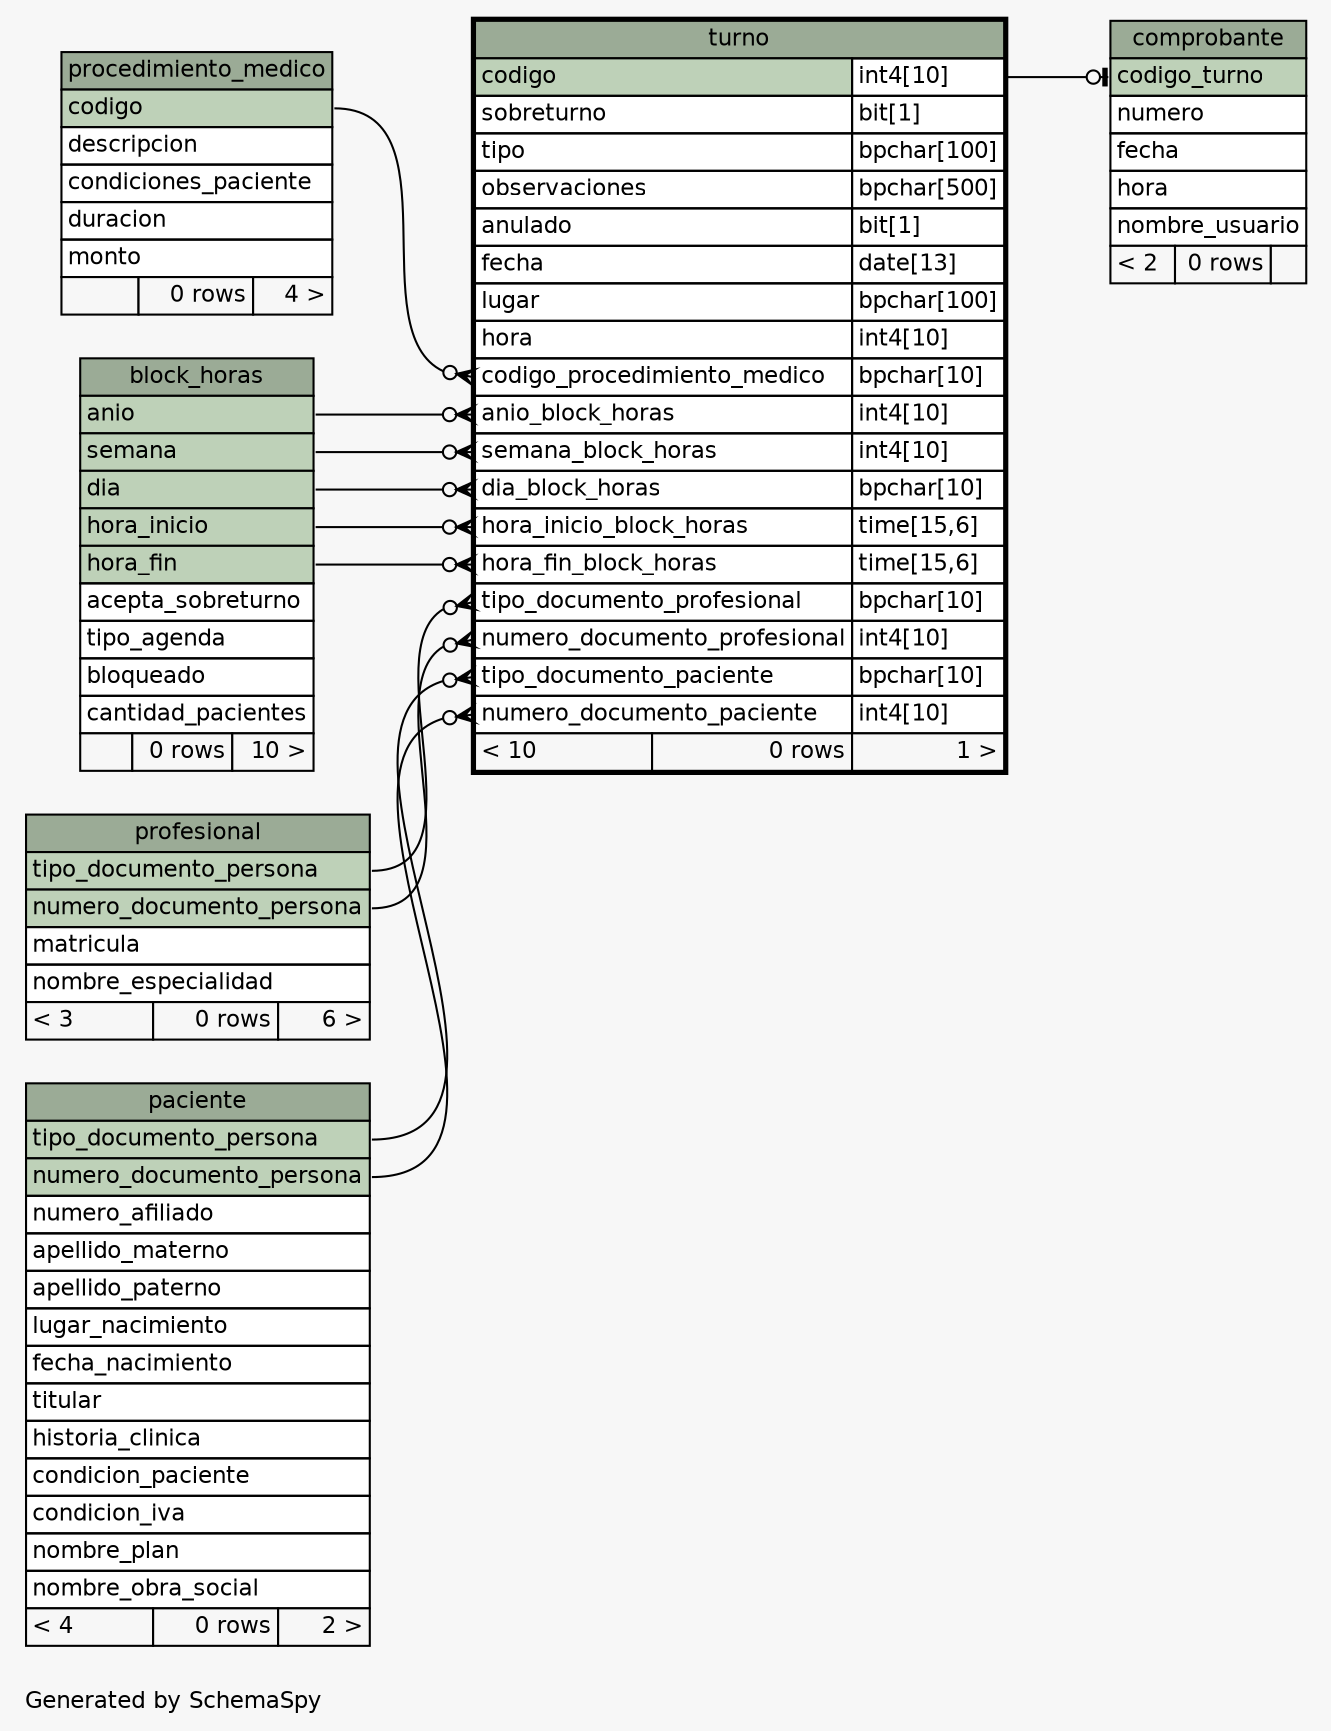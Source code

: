 // dot 2.26.3 on Linux 3.8.0-35-generic
// SchemaSpy rev 590
digraph "oneDegreeRelationshipsDiagram" {
  graph [
    rankdir="RL"
    bgcolor="#f7f7f7"
    label="\nGenerated by SchemaSpy"
    labeljust="l"
    nodesep="0.18"
    ranksep="0.46"
    fontname="Helvetica"
    fontsize="11"
  ];
  node [
    fontname="Helvetica"
    fontsize="11"
    shape="plaintext"
  ];
  edge [
    arrowsize="0.8"
  ];
  "comprobante":"codigo_turno":w -> "turno":"codigo.type":e [arrowhead=none dir=back arrowtail=teeodot];
  "turno":"anio_block_horas":w -> "block_horas":"anio":e [arrowhead=none dir=back arrowtail=crowodot];
  "turno":"codigo_procedimiento_medico":w -> "procedimiento_medico":"codigo":e [arrowhead=none dir=back arrowtail=crowodot];
  "turno":"dia_block_horas":w -> "block_horas":"dia":e [arrowhead=none dir=back arrowtail=crowodot];
  "turno":"hora_fin_block_horas":w -> "block_horas":"hora_fin":e [arrowhead=none dir=back arrowtail=crowodot];
  "turno":"hora_inicio_block_horas":w -> "block_horas":"hora_inicio":e [arrowhead=none dir=back arrowtail=crowodot];
  "turno":"numero_documento_paciente":w -> "paciente":"numero_documento_persona":e [arrowhead=none dir=back arrowtail=crowodot];
  "turno":"numero_documento_profesional":w -> "profesional":"numero_documento_persona":e [arrowhead=none dir=back arrowtail=crowodot];
  "turno":"semana_block_horas":w -> "block_horas":"semana":e [arrowhead=none dir=back arrowtail=crowodot];
  "turno":"tipo_documento_paciente":w -> "paciente":"tipo_documento_persona":e [arrowhead=none dir=back arrowtail=crowodot];
  "turno":"tipo_documento_profesional":w -> "profesional":"tipo_documento_persona":e [arrowhead=none dir=back arrowtail=crowodot];
  "block_horas" [
    label=<
    <TABLE BORDER="0" CELLBORDER="1" CELLSPACING="0" BGCOLOR="#ffffff">
      <TR><TD COLSPAN="3" BGCOLOR="#9bab96" ALIGN="CENTER">block_horas</TD></TR>
      <TR><TD PORT="anio" COLSPAN="3" BGCOLOR="#bed1b8" ALIGN="LEFT">anio</TD></TR>
      <TR><TD PORT="semana" COLSPAN="3" BGCOLOR="#bed1b8" ALIGN="LEFT">semana</TD></TR>
      <TR><TD PORT="dia" COLSPAN="3" BGCOLOR="#bed1b8" ALIGN="LEFT">dia</TD></TR>
      <TR><TD PORT="hora_inicio" COLSPAN="3" BGCOLOR="#bed1b8" ALIGN="LEFT">hora_inicio</TD></TR>
      <TR><TD PORT="hora_fin" COLSPAN="3" BGCOLOR="#bed1b8" ALIGN="LEFT">hora_fin</TD></TR>
      <TR><TD PORT="acepta_sobreturno" COLSPAN="3" ALIGN="LEFT">acepta_sobreturno</TD></TR>
      <TR><TD PORT="tipo_agenda" COLSPAN="3" ALIGN="LEFT">tipo_agenda</TD></TR>
      <TR><TD PORT="bloqueado" COLSPAN="3" ALIGN="LEFT">bloqueado</TD></TR>
      <TR><TD PORT="cantidad_pacientes" COLSPAN="3" ALIGN="LEFT">cantidad_pacientes</TD></TR>
      <TR><TD ALIGN="LEFT" BGCOLOR="#f7f7f7">  </TD><TD ALIGN="RIGHT" BGCOLOR="#f7f7f7">0 rows</TD><TD ALIGN="RIGHT" BGCOLOR="#f7f7f7">10 &gt;</TD></TR>
    </TABLE>>
    URL="block_horas.html"
    tooltip="block_horas"
  ];
  "comprobante" [
    label=<
    <TABLE BORDER="0" CELLBORDER="1" CELLSPACING="0" BGCOLOR="#ffffff">
      <TR><TD COLSPAN="3" BGCOLOR="#9bab96" ALIGN="CENTER">comprobante</TD></TR>
      <TR><TD PORT="codigo_turno" COLSPAN="3" BGCOLOR="#bed1b8" ALIGN="LEFT">codigo_turno</TD></TR>
      <TR><TD PORT="numero" COLSPAN="3" ALIGN="LEFT">numero</TD></TR>
      <TR><TD PORT="fecha" COLSPAN="3" ALIGN="LEFT">fecha</TD></TR>
      <TR><TD PORT="hora" COLSPAN="3" ALIGN="LEFT">hora</TD></TR>
      <TR><TD PORT="nombre_usuario" COLSPAN="3" ALIGN="LEFT">nombre_usuario</TD></TR>
      <TR><TD ALIGN="LEFT" BGCOLOR="#f7f7f7">&lt; 2</TD><TD ALIGN="RIGHT" BGCOLOR="#f7f7f7">0 rows</TD><TD ALIGN="RIGHT" BGCOLOR="#f7f7f7">  </TD></TR>
    </TABLE>>
    URL="comprobante.html"
    tooltip="comprobante"
  ];
  "paciente" [
    label=<
    <TABLE BORDER="0" CELLBORDER="1" CELLSPACING="0" BGCOLOR="#ffffff">
      <TR><TD COLSPAN="3" BGCOLOR="#9bab96" ALIGN="CENTER">paciente</TD></TR>
      <TR><TD PORT="tipo_documento_persona" COLSPAN="3" BGCOLOR="#bed1b8" ALIGN="LEFT">tipo_documento_persona</TD></TR>
      <TR><TD PORT="numero_documento_persona" COLSPAN="3" BGCOLOR="#bed1b8" ALIGN="LEFT">numero_documento_persona</TD></TR>
      <TR><TD PORT="numero_afiliado" COLSPAN="3" ALIGN="LEFT">numero_afiliado</TD></TR>
      <TR><TD PORT="apellido_materno" COLSPAN="3" ALIGN="LEFT">apellido_materno</TD></TR>
      <TR><TD PORT="apellido_paterno" COLSPAN="3" ALIGN="LEFT">apellido_paterno</TD></TR>
      <TR><TD PORT="lugar_nacimiento" COLSPAN="3" ALIGN="LEFT">lugar_nacimiento</TD></TR>
      <TR><TD PORT="fecha_nacimiento" COLSPAN="3" ALIGN="LEFT">fecha_nacimiento</TD></TR>
      <TR><TD PORT="titular" COLSPAN="3" ALIGN="LEFT">titular</TD></TR>
      <TR><TD PORT="historia_clinica" COLSPAN="3" ALIGN="LEFT">historia_clinica</TD></TR>
      <TR><TD PORT="condicion_paciente" COLSPAN="3" ALIGN="LEFT">condicion_paciente</TD></TR>
      <TR><TD PORT="condicion_iva" COLSPAN="3" ALIGN="LEFT">condicion_iva</TD></TR>
      <TR><TD PORT="nombre_plan" COLSPAN="3" ALIGN="LEFT">nombre_plan</TD></TR>
      <TR><TD PORT="nombre_obra_social" COLSPAN="3" ALIGN="LEFT">nombre_obra_social</TD></TR>
      <TR><TD ALIGN="LEFT" BGCOLOR="#f7f7f7">&lt; 4</TD><TD ALIGN="RIGHT" BGCOLOR="#f7f7f7">0 rows</TD><TD ALIGN="RIGHT" BGCOLOR="#f7f7f7">2 &gt;</TD></TR>
    </TABLE>>
    URL="paciente.html"
    tooltip="paciente"
  ];
  "procedimiento_medico" [
    label=<
    <TABLE BORDER="0" CELLBORDER="1" CELLSPACING="0" BGCOLOR="#ffffff">
      <TR><TD COLSPAN="3" BGCOLOR="#9bab96" ALIGN="CENTER">procedimiento_medico</TD></TR>
      <TR><TD PORT="codigo" COLSPAN="3" BGCOLOR="#bed1b8" ALIGN="LEFT">codigo</TD></TR>
      <TR><TD PORT="descripcion" COLSPAN="3" ALIGN="LEFT">descripcion</TD></TR>
      <TR><TD PORT="condiciones_paciente" COLSPAN="3" ALIGN="LEFT">condiciones_paciente</TD></TR>
      <TR><TD PORT="duracion" COLSPAN="3" ALIGN="LEFT">duracion</TD></TR>
      <TR><TD PORT="monto" COLSPAN="3" ALIGN="LEFT">monto</TD></TR>
      <TR><TD ALIGN="LEFT" BGCOLOR="#f7f7f7">  </TD><TD ALIGN="RIGHT" BGCOLOR="#f7f7f7">0 rows</TD><TD ALIGN="RIGHT" BGCOLOR="#f7f7f7">4 &gt;</TD></TR>
    </TABLE>>
    URL="procedimiento_medico.html"
    tooltip="procedimiento_medico"
  ];
  "profesional" [
    label=<
    <TABLE BORDER="0" CELLBORDER="1" CELLSPACING="0" BGCOLOR="#ffffff">
      <TR><TD COLSPAN="3" BGCOLOR="#9bab96" ALIGN="CENTER">profesional</TD></TR>
      <TR><TD PORT="tipo_documento_persona" COLSPAN="3" BGCOLOR="#bed1b8" ALIGN="LEFT">tipo_documento_persona</TD></TR>
      <TR><TD PORT="numero_documento_persona" COLSPAN="3" BGCOLOR="#bed1b8" ALIGN="LEFT">numero_documento_persona</TD></TR>
      <TR><TD PORT="matricula" COLSPAN="3" ALIGN="LEFT">matricula</TD></TR>
      <TR><TD PORT="nombre_especialidad" COLSPAN="3" ALIGN="LEFT">nombre_especialidad</TD></TR>
      <TR><TD ALIGN="LEFT" BGCOLOR="#f7f7f7">&lt; 3</TD><TD ALIGN="RIGHT" BGCOLOR="#f7f7f7">0 rows</TD><TD ALIGN="RIGHT" BGCOLOR="#f7f7f7">6 &gt;</TD></TR>
    </TABLE>>
    URL="profesional.html"
    tooltip="profesional"
  ];
  "turno" [
    label=<
    <TABLE BORDER="2" CELLBORDER="1" CELLSPACING="0" BGCOLOR="#ffffff">
      <TR><TD COLSPAN="3" BGCOLOR="#9bab96" ALIGN="CENTER">turno</TD></TR>
      <TR><TD PORT="codigo" COLSPAN="2" BGCOLOR="#bed1b8" ALIGN="LEFT">codigo</TD><TD PORT="codigo.type" ALIGN="LEFT">int4[10]</TD></TR>
      <TR><TD PORT="sobreturno" COLSPAN="2" ALIGN="LEFT">sobreturno</TD><TD PORT="sobreturno.type" ALIGN="LEFT">bit[1]</TD></TR>
      <TR><TD PORT="tipo" COLSPAN="2" ALIGN="LEFT">tipo</TD><TD PORT="tipo.type" ALIGN="LEFT">bpchar[100]</TD></TR>
      <TR><TD PORT="observaciones" COLSPAN="2" ALIGN="LEFT">observaciones</TD><TD PORT="observaciones.type" ALIGN="LEFT">bpchar[500]</TD></TR>
      <TR><TD PORT="anulado" COLSPAN="2" ALIGN="LEFT">anulado</TD><TD PORT="anulado.type" ALIGN="LEFT">bit[1]</TD></TR>
      <TR><TD PORT="fecha" COLSPAN="2" ALIGN="LEFT">fecha</TD><TD PORT="fecha.type" ALIGN="LEFT">date[13]</TD></TR>
      <TR><TD PORT="lugar" COLSPAN="2" ALIGN="LEFT">lugar</TD><TD PORT="lugar.type" ALIGN="LEFT">bpchar[100]</TD></TR>
      <TR><TD PORT="hora" COLSPAN="2" ALIGN="LEFT">hora</TD><TD PORT="hora.type" ALIGN="LEFT">int4[10]</TD></TR>
      <TR><TD PORT="codigo_procedimiento_medico" COLSPAN="2" ALIGN="LEFT">codigo_procedimiento_medico</TD><TD PORT="codigo_procedimiento_medico.type" ALIGN="LEFT">bpchar[10]</TD></TR>
      <TR><TD PORT="anio_block_horas" COLSPAN="2" ALIGN="LEFT">anio_block_horas</TD><TD PORT="anio_block_horas.type" ALIGN="LEFT">int4[10]</TD></TR>
      <TR><TD PORT="semana_block_horas" COLSPAN="2" ALIGN="LEFT">semana_block_horas</TD><TD PORT="semana_block_horas.type" ALIGN="LEFT">int4[10]</TD></TR>
      <TR><TD PORT="dia_block_horas" COLSPAN="2" ALIGN="LEFT">dia_block_horas</TD><TD PORT="dia_block_horas.type" ALIGN="LEFT">bpchar[10]</TD></TR>
      <TR><TD PORT="hora_inicio_block_horas" COLSPAN="2" ALIGN="LEFT">hora_inicio_block_horas</TD><TD PORT="hora_inicio_block_horas.type" ALIGN="LEFT">time[15,6]</TD></TR>
      <TR><TD PORT="hora_fin_block_horas" COLSPAN="2" ALIGN="LEFT">hora_fin_block_horas</TD><TD PORT="hora_fin_block_horas.type" ALIGN="LEFT">time[15,6]</TD></TR>
      <TR><TD PORT="tipo_documento_profesional" COLSPAN="2" ALIGN="LEFT">tipo_documento_profesional</TD><TD PORT="tipo_documento_profesional.type" ALIGN="LEFT">bpchar[10]</TD></TR>
      <TR><TD PORT="numero_documento_profesional" COLSPAN="2" ALIGN="LEFT">numero_documento_profesional</TD><TD PORT="numero_documento_profesional.type" ALIGN="LEFT">int4[10]</TD></TR>
      <TR><TD PORT="tipo_documento_paciente" COLSPAN="2" ALIGN="LEFT">tipo_documento_paciente</TD><TD PORT="tipo_documento_paciente.type" ALIGN="LEFT">bpchar[10]</TD></TR>
      <TR><TD PORT="numero_documento_paciente" COLSPAN="2" ALIGN="LEFT">numero_documento_paciente</TD><TD PORT="numero_documento_paciente.type" ALIGN="LEFT">int4[10]</TD></TR>
      <TR><TD ALIGN="LEFT" BGCOLOR="#f7f7f7">&lt; 10</TD><TD ALIGN="RIGHT" BGCOLOR="#f7f7f7">0 rows</TD><TD ALIGN="RIGHT" BGCOLOR="#f7f7f7">1 &gt;</TD></TR>
    </TABLE>>
    URL="turno.html"
    tooltip="turno"
  ];
}
